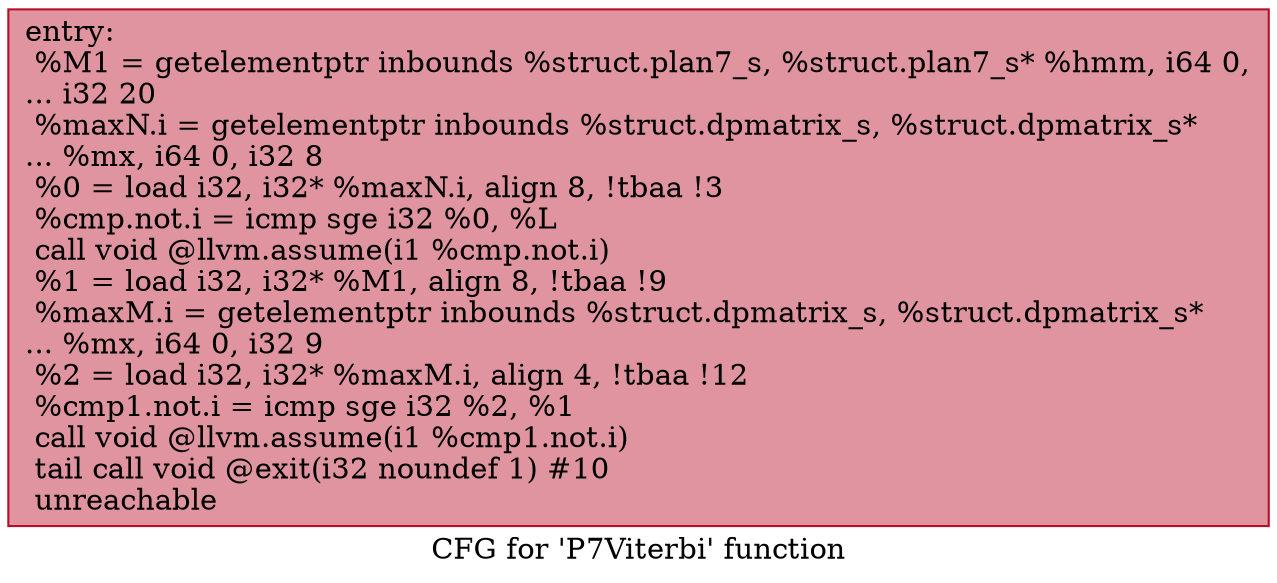 digraph "CFG for 'P7Viterbi' function" {
	label="CFG for 'P7Viterbi' function";

	Node0x55e3c65438f0 [shape=record,color="#b70d28ff", style=filled, fillcolor="#b70d2870",label="{entry:\l  %M1 = getelementptr inbounds %struct.plan7_s, %struct.plan7_s* %hmm, i64 0,\l... i32 20\l  %maxN.i = getelementptr inbounds %struct.dpmatrix_s, %struct.dpmatrix_s*\l... %mx, i64 0, i32 8\l  %0 = load i32, i32* %maxN.i, align 8, !tbaa !3\l  %cmp.not.i = icmp sge i32 %0, %L\l  call void @llvm.assume(i1 %cmp.not.i)\l  %1 = load i32, i32* %M1, align 8, !tbaa !9\l  %maxM.i = getelementptr inbounds %struct.dpmatrix_s, %struct.dpmatrix_s*\l... %mx, i64 0, i32 9\l  %2 = load i32, i32* %maxM.i, align 4, !tbaa !12\l  %cmp1.not.i = icmp sge i32 %2, %1\l  call void @llvm.assume(i1 %cmp1.not.i)\l  tail call void @exit(i32 noundef 1) #10\l  unreachable\l}"];
}
